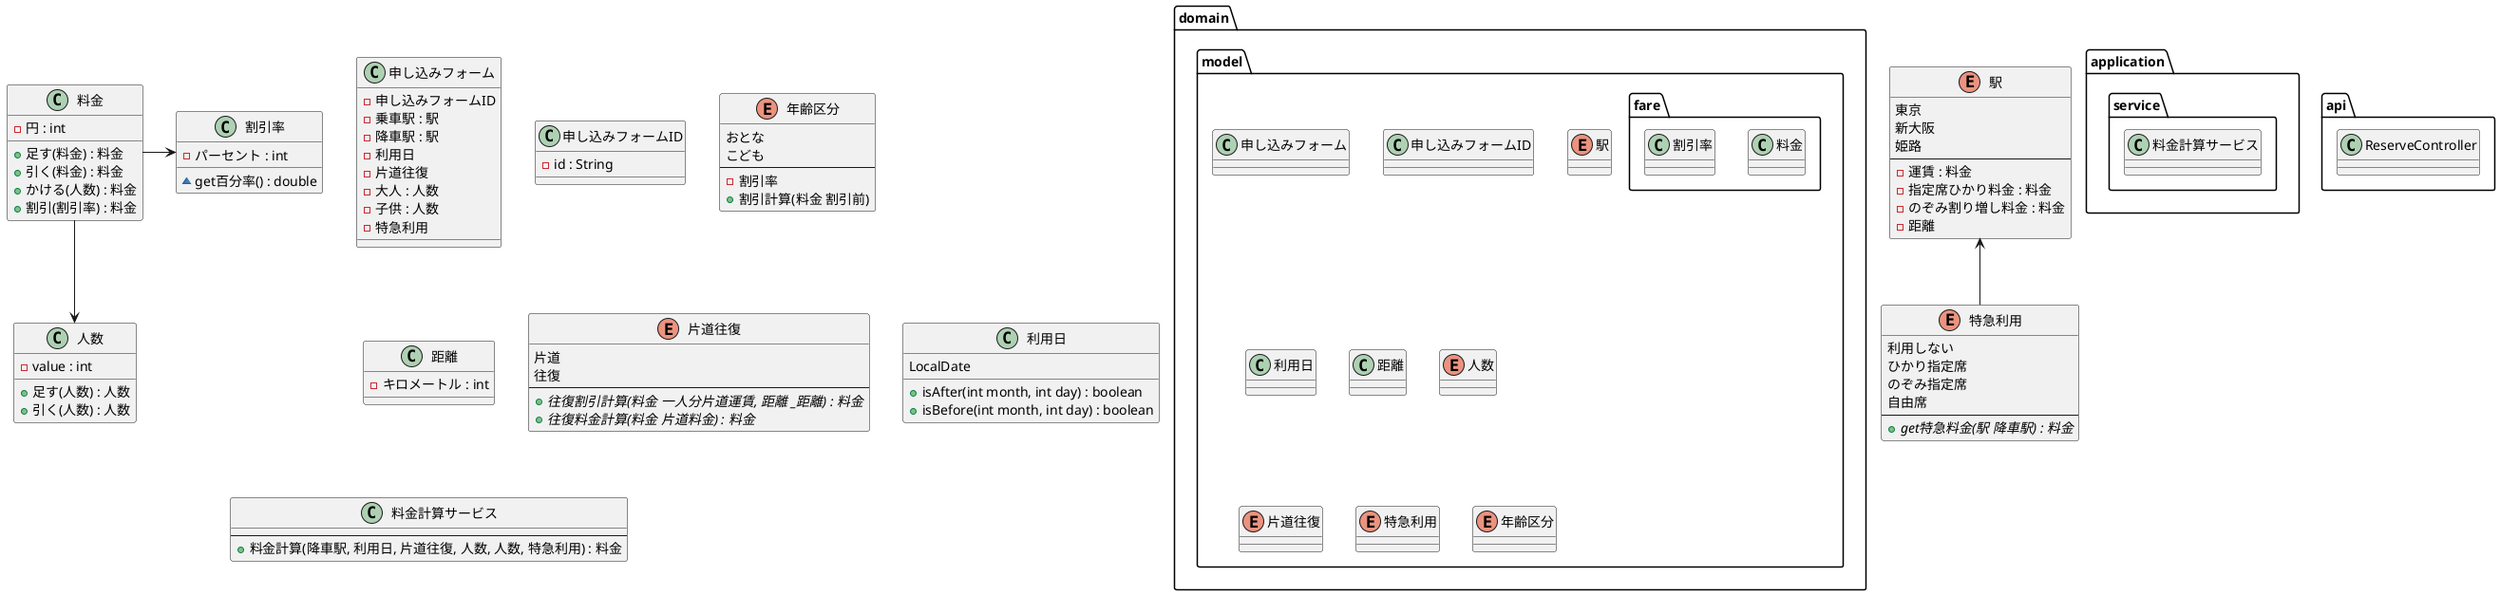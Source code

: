 @startuml

package domain {
    package model {

        class 申し込みフォーム
        class 申し込みフォームID
        enum 駅
        package fare {
            class 料金
            class 割引率
        }
        class 利用日
        class 距離
        enum 人数
        enum 片道往復
        enum 特急利用
        enum 年齢区分
    }

}

package application {
    package service {
        class 料金計算サービス
    }
}

package api {
    class ReserveController
}

class 申し込みフォーム {
    - 申し込みフォームID
    - 乗車駅 : 駅
    - 降車駅 : 駅
    - 利用日
    - 片道往復
    - 大人 : 人数
    - 子供 : 人数
    - 特急利用
}
class 申し込みフォームID {
    - id : String
}
enum 駅 {
    東京
    新大阪
    姫路
    --
    - 運賃 : 料金
    - 指定席ひかり料金 : 料金
    - のぞみ割り増し料金 : 料金
    - 距離
}
enum 特急利用 {
    利用しない
    ひかり指定席
    のぞみ指定席
    自由席
    --
    + {abstract} get特急料金(駅 降車駅) : 料金
}
enum 年齢区分 {
    おとな
    こども
    --
    - 割引率
    + 割引計算(料金 割引前)
}
class 料金 {
    - 円 : int

    + 足す(料金) : 料金
    + 引く(料金) : 料金
    + かける(人数) : 料金
    + 割引(割引率) : 料金
}
class 割引率 {
    - パーセント : int

    ~ get百分率() : double
}
class 距離 {
    - キロメートル : int
}
class 人数 {
    - value : int

    + 足す(人数) : 人数
    + 引く(人数) : 人数
}
enum 片道往復 {
    片道
    往復
    --
    + {abstract} 往復割引計算(料金 一人分片道運賃, 距離 _距離) : 料金
    + {abstract} 往復料金計算(料金 片道料金) : 料金
}
class 利用日 {
    LocalDate

    + isAfter(int month, int day) : boolean
    + isBefore(int month, int day) : boolean
}

class 料金計算サービス {
    --
    + 料金計算(降車駅, 利用日, 片道往復, 人数, 人数, 特急利用) : 料金
}

駅 <-- 特急利用
料金 --> 人数
料金 -> 割引率

@enduml